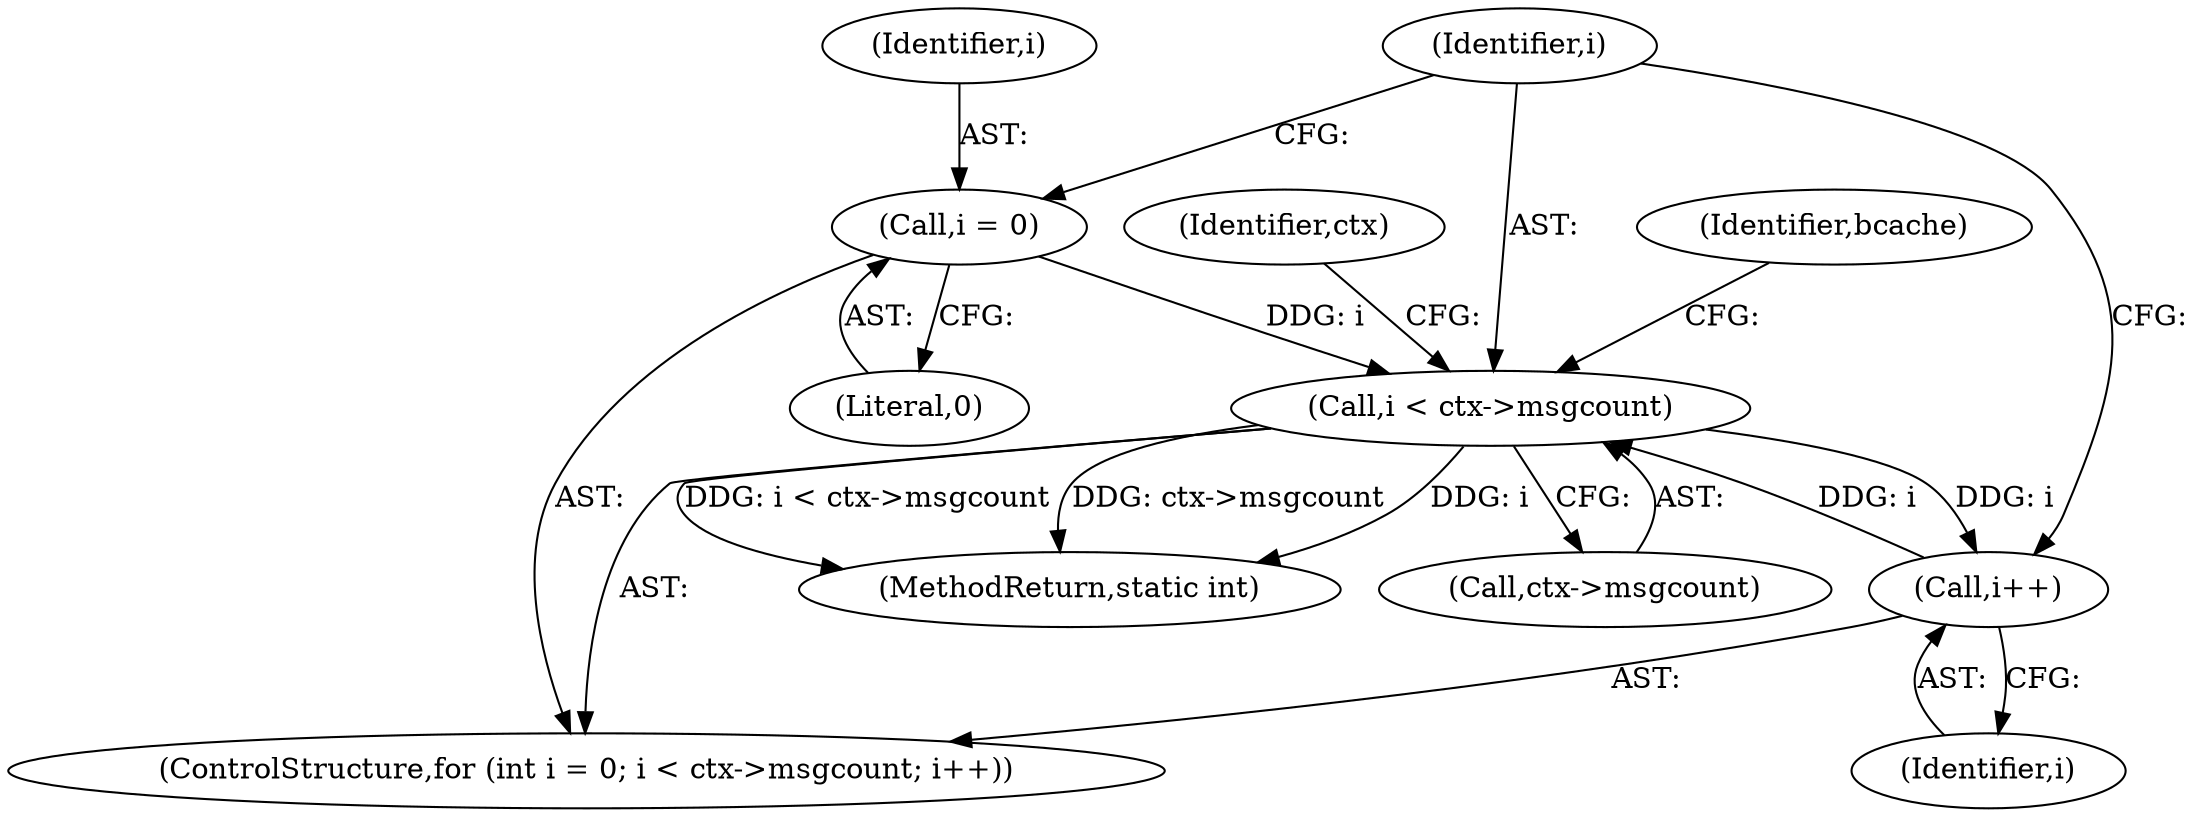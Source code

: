 digraph "0_neomutt_9bfab35522301794483f8f9ed60820bdec9be59e_0@pointer" {
"1000141" [label="(Call,i < ctx->msgcount)"];
"1000138" [label="(Call,i = 0)"];
"1000146" [label="(Call,i++)"];
"1000141" [label="(Call,i < ctx->msgcount)"];
"1000175" [label="(MethodReturn,static int)"];
"1000154" [label="(Identifier,ctx)"];
"1000141" [label="(Call,i < ctx->msgcount)"];
"1000146" [label="(Call,i++)"];
"1000142" [label="(Identifier,i)"];
"1000138" [label="(Call,i = 0)"];
"1000143" [label="(Call,ctx->msgcount)"];
"1000140" [label="(Literal,0)"];
"1000147" [label="(Identifier,i)"];
"1000139" [label="(Identifier,i)"];
"1000173" [label="(Identifier,bcache)"];
"1000136" [label="(ControlStructure,for (int i = 0; i < ctx->msgcount; i++))"];
"1000141" -> "1000136"  [label="AST: "];
"1000141" -> "1000143"  [label="CFG: "];
"1000142" -> "1000141"  [label="AST: "];
"1000143" -> "1000141"  [label="AST: "];
"1000154" -> "1000141"  [label="CFG: "];
"1000173" -> "1000141"  [label="CFG: "];
"1000141" -> "1000175"  [label="DDG: ctx->msgcount"];
"1000141" -> "1000175"  [label="DDG: i"];
"1000141" -> "1000175"  [label="DDG: i < ctx->msgcount"];
"1000138" -> "1000141"  [label="DDG: i"];
"1000146" -> "1000141"  [label="DDG: i"];
"1000141" -> "1000146"  [label="DDG: i"];
"1000138" -> "1000136"  [label="AST: "];
"1000138" -> "1000140"  [label="CFG: "];
"1000139" -> "1000138"  [label="AST: "];
"1000140" -> "1000138"  [label="AST: "];
"1000142" -> "1000138"  [label="CFG: "];
"1000146" -> "1000136"  [label="AST: "];
"1000146" -> "1000147"  [label="CFG: "];
"1000147" -> "1000146"  [label="AST: "];
"1000142" -> "1000146"  [label="CFG: "];
}

